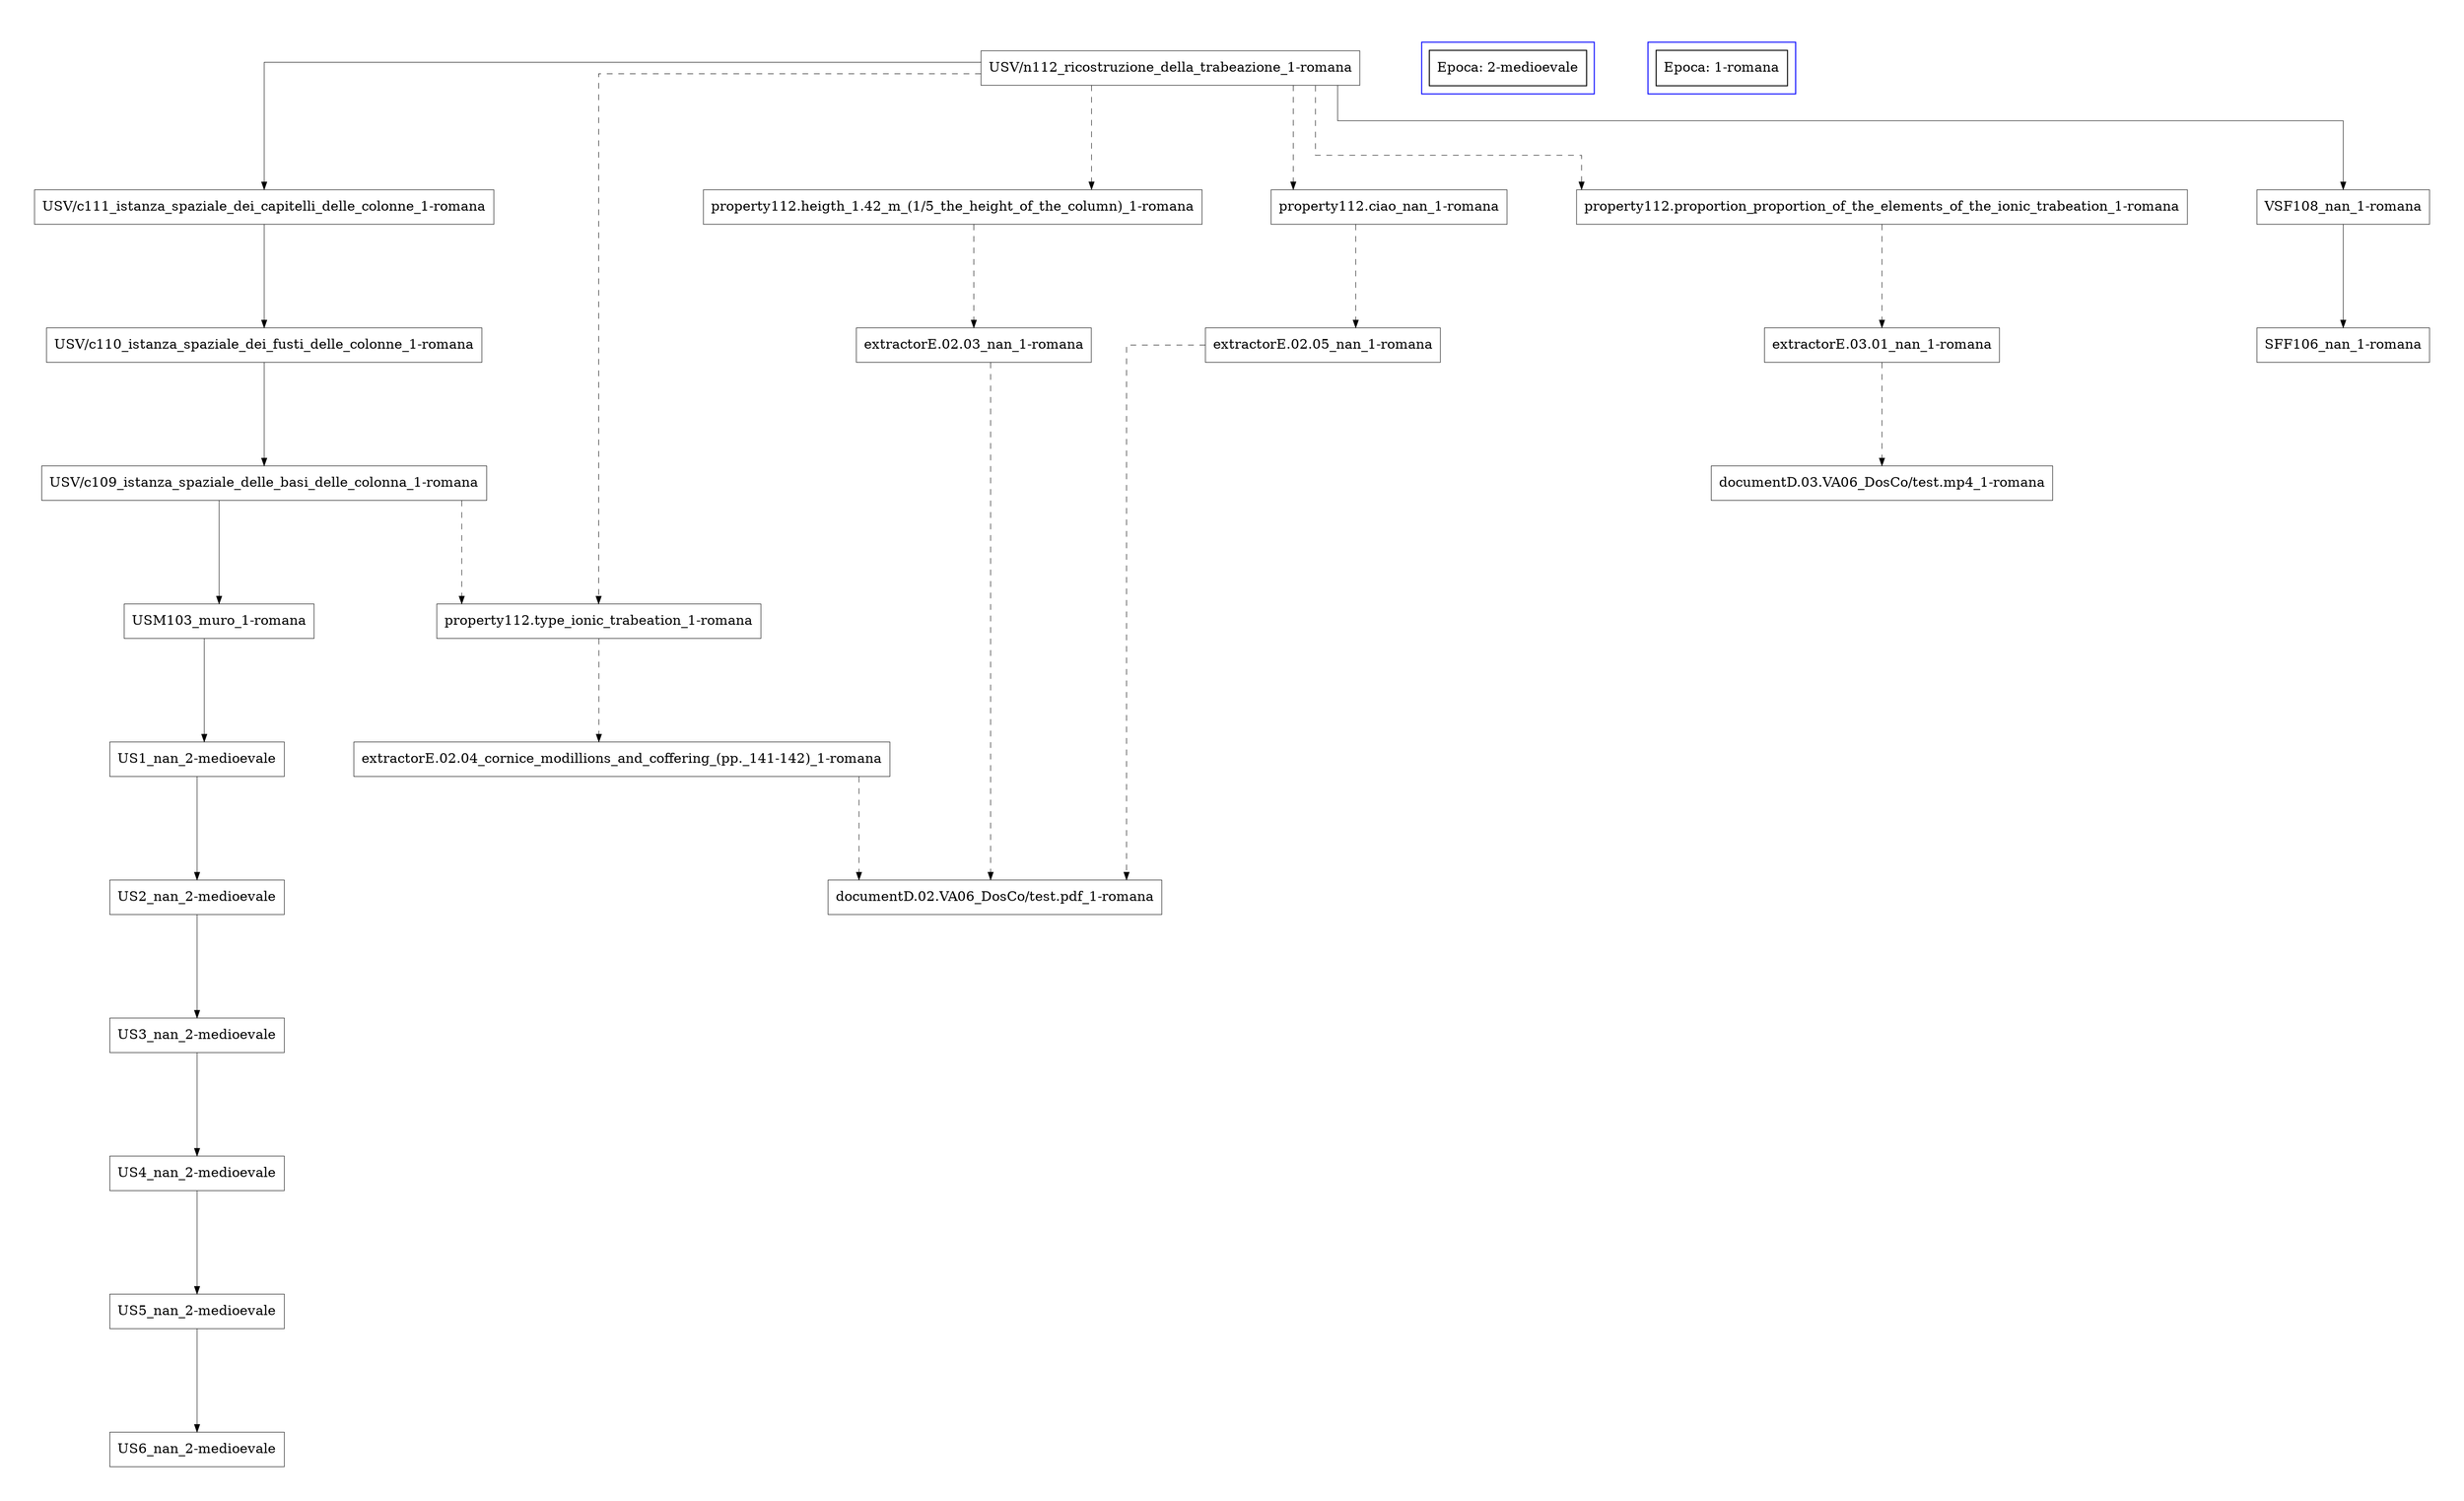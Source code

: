 digraph {
	graph [bb="0,0,2106.2,1493",
		compound=true,
		dpi=300,
		nodesep=1,
		pad=0.5,
		rankdir=TB,
		ranksep=1.5,
		splines=ortho
	];
	node [label="\N"];
	subgraph main2 {
		node [color=black,
			fillcolor=white,
			penwidth=.5,
			shape=box,
			style=filled
		];
		edge [arrowhead=normal,
			arrowsize=.8,
			penwidth=.5,
			style=dashed
		];
		"USV/c109_istanza_spaziale_delle_basi_delle_colonna_1-romana"	[height=0.5,
			pos="1103.5,1026",
			width=5.2535];
		"property112.type_ionic_trabeation_1-romana"	[height=0.5,
			pos="800.5,882",
			width=3.7326];
		"USV/c109_istanza_spaziale_delle_basi_delle_colonna_1-romana" -> "property112.type_ionic_trabeation_1-romana"	[pos="e,924.62,900.09 924.62,1007.8 924.62,1007.8 924.62,908.09 924.62,908.09"];
		"extractorE.02.04_cornice_modillions_and_coffering_(pp._141-142)_1-romana"	[height=0.5,
			pos="787.5,738",
			width=6.3264];
		"property112.type_ionic_trabeation_1-romana" -> "extractorE.02.04_cornice_modillions_and_coffering_(pp._141-142)_1-romana"	[pos="e,800.5,756.09 800.5,863.76 800.5,863.76 800.5,764.09 800.5,764.09"];
		"USV/n112_ricostruzione_della_trabeazione_1-romana"	[height=0.5,
			pos="951.5,1458.5",
			width=4.4097];
		"USV/n112_ricostruzione_della_trabeazione_1-romana" -> "property112.type_ionic_trabeation_1-romana"	[pos="e,880.03,900.5 880.03,1440.3 880.03,1440.3 880.03,908.5 880.03,908.5"];
		"property112.heigth_1.42_m_(1/5_the_height_of_the_column)_1-romana"	[height=0.5,
			pos="210.5,1314",
			width=5.8472];
		"USV/n112_ricostruzione_della_trabeazione_1-romana" -> "property112.heigth_1.42_m_(1/5_the_height_of_the_column)_1-romana"	[pos="e,412.94,1332.2 821.84,1440.2 821.84,1418.7 821.84,1386 821.84,1386 821.84,1386 412.94,1386 412.94,1386 412.94,1386 412.94,1340.2 \
412.94,1340.2"];
		"property112.proportion_proportion_of_the_elements_of_the_ionic_trabeation_1-romana"	[height=0.5,
			pos="1627.5,1314",
			width=7.1493];
		"USV/n112_ricostruzione_della_trabeazione_1-romana" -> "property112.proportion_proportion_of_the_elements_of_the_ionic_trabeation_1-romana"	[pos="e,1627.5,1332.3 1110.4,1452 1310.2,1452 1627.5,1452 1627.5,1452 1627.5,1452 1627.5,1340.3 1627.5,1340.3"];
		"property112.ciao_nan_1-romana"	[height=0.5,
			pos="592.5,1314",
			width=2.7535];
		"USV/n112_ricostruzione_della_trabeazione_1-romana" -> "property112.ciao_nan_1-romana"	[pos="e,692.05,1314 850.94,1440.2 850.94,1401.3 850.94,1314 850.94,1314 850.94,1314 700.05,1314 700.05,1314"];
		"extractorE.02.03_nan_1-romana"	[height=0.5,
			pos="224.5,1170",
			width=2.7118];
		"property112.heigth_1.42_m_(1/5_the_height_of_the_column)_1-romana" -> "extractorE.02.03_nan_1-romana"	[pos="e,224.5,1188.1 224.5,1295.8 224.5,1295.8 224.5,1196.1 224.5,1196.1"];
		"extractorE.03.01_nan_1-romana"	[height=0.5,
			pos="1627.5,1170",
			width=2.7118];
		"property112.proportion_proportion_of_the_elements_of_the_ionic_trabeation_1-romana" -> "extractorE.03.01_nan_1-romana"	[pos="e,1627.5,1188.1 1627.5,1295.8 1627.5,1295.8 1627.5,1196.1 1627.5,1196.1"];
		"extractorE.02.05_nan_1-romana"	[height=0.5,
			pos="521.5,1170",
			width=2.7118];
		"property112.ciao_nan_1-romana" -> "extractorE.02.05_nan_1-romana"	[pos="e,556.25,1188.1 556.25,1295.8 556.25,1295.8 556.25,1196.1 556.25,1196.1"];
		"documentD.02.VA06_DosCo/test.pdf_1-romana"	[height=0.5,
			pos="450.5,594",
			width=4.0243];
		"extractorE.02.05_nan_1-romana" -> "documentD.02.VA06_DosCo/test.pdf_1-romana"	[pos="e,491.81,612.48 491.81,1151.8 491.81,1151.8 491.81,620.48 491.81,620.48"];
		"extractorE.02.03_nan_1-romana" -> "documentD.02.VA06_DosCo/test.pdf_1-romana"	[pos="e,313.88,612.48 313.88,1151.8 313.88,1151.8 313.88,620.48 313.88,620.48"];
		"documentD.03.VA06_DosCo/test.mp4_1-romana"	[height=0.5,
			pos="1627.5,1026",
			width=4.0972];
		"extractorE.03.01_nan_1-romana" -> "documentD.03.VA06_DosCo/test.mp4_1-romana"	[pos="e,1627.5,1044.1 1627.5,1151.8 1627.5,1151.8 1627.5,1052.1 1627.5,1052.1"];
		"extractorE.02.04_cornice_modillions_and_coffering_(pp._141-142)_1-romana" -> "documentD.02.VA06_DosCo/test.pdf_1-romana"	[pos="e,577.56,612.09 577.56,719.76 577.56,719.76 577.56,620.09 577.56,620.09"];
	}
	subgraph main1 {
		node [color=black,
			fillcolor=white,
			penwidth=.5,
			shape=box,
			style=filled
		];
		edge [arrowhead=none,
			arrowsize=.8,
			penwidth=.5,
			style=solid
		];
	}
	subgraph main {
		graph [rankdir=TB];
		node [color=black,
			fillcolor=white,
			penwidth=.5,
			shape=box,
			style=filled
		];
		edge [arrowhead=normal,
			arrowsize=.8,
			penwidth=.5,
			style=solid
		];
		"USV/c109_istanza_spaziale_delle_basi_delle_colonna_1-romana";
		"USM103_muro_1-romana"	[height=0.5,
			pos="1138.5,882",
			width=2.2639];
		"USV/c109_istanza_spaziale_delle_basi_delle_colonna_1-romana" -> "USM103_muro_1-romana"	[pos="e,1138.5,900.09 1138.5,1007.8 1138.5,1007.8 1138.5,908.09 1138.5,908.09"];
		"USV/n112_ricostruzione_della_trabeazione_1-romana";
		"VSF108_nan_1-romana"	[height=0.5,
			pos="2031.5,1314",
			width=2.0764];
		"USV/n112_ricostruzione_della_trabeazione_1-romana" -> "VSF108_nan_1-romana"	[pos="e,2031.5,1332.4 1110.6,1464 1410.9,1464 2031.5,1464 2031.5,1464 2031.5,1464 2031.5,1340.4 2031.5,1340.4"];
		"USV/c111_istanza_spaziale_dei_capitelli_delle_colonne_1-romana"	[height=0.5,
			pos="1103.5,1314",
			width=5.3993];
		"USV/n112_ricostruzione_della_trabeazione_1-romana" -> "USV/c111_istanza_spaziale_dei_capitelli_delle_colonne_1-romana"	[pos="e,1009.7,1332.2 1009.7,1440.2 1009.7,1440.2 1009.7,1340.2 1009.7,1340.2"];
		"SFF106_nan_1-romana"	[height=0.5,
			pos="2031.5,1170",
			width=2.0556];
		"VSF108_nan_1-romana" -> "SFF106_nan_1-romana"	[pos="e,2031.5,1188.1 2031.5,1295.8 2031.5,1295.8 2031.5,1196.1 2031.5,1196.1"];
		"US1_nan_2-medioevale"	[height=0.5,
			pos="1161.5,738",
			width=2.066];
		"USM103_muro_1-romana" -> "US1_nan_2-medioevale"	[pos="e,1153.6,756.09 1153.6,863.76 1153.6,863.76 1153.6,764.09 1153.6,764.09"];
		"USV/c110_istanza_spaziale_dei_fusti_delle_colonne_1-romana"	[height=0.5,
			pos="1103.5,1170",
			width=5.1493];
		"USV/c110_istanza_spaziale_dei_fusti_delle_colonne_1-romana" -> "USV/c109_istanza_spaziale_delle_basi_delle_colonna_1-romana"	[pos="e,1103.5,1044.1 1103.5,1151.8 1103.5,1151.8 1103.5,1052.1 1103.5,1052.1"];
		"USV/c111_istanza_spaziale_dei_capitelli_delle_colonne_1-romana" -> "USV/c110_istanza_spaziale_dei_fusti_delle_colonne_1-romana"	[pos="e,1103.5,1188.1 1103.5,1295.8 1103.5,1295.8 1103.5,1196.1 1103.5,1196.1"];
		"US2_nan_2-medioevale"	[height=0.5,
			pos="1161.5,594",
			width=2.066];
		"US1_nan_2-medioevale" -> "US2_nan_2-medioevale"	[pos="e,1161.5,612.09 1161.5,719.76 1161.5,719.76 1161.5,620.09 1161.5,620.09"];
		"US3_nan_2-medioevale"	[height=0.5,
			pos="1161.5,450",
			width=2.066];
		"US2_nan_2-medioevale" -> "US3_nan_2-medioevale"	[pos="e,1161.5,468.09 1161.5,575.76 1161.5,575.76 1161.5,476.09 1161.5,476.09"];
		"US4_nan_2-medioevale"	[height=0.5,
			pos="1161.5,306",
			width=2.066];
		"US3_nan_2-medioevale" -> "US4_nan_2-medioevale"	[pos="e,1161.5,324.09 1161.5,431.76 1161.5,431.76 1161.5,332.09 1161.5,332.09"];
		"US5_nan_2-medioevale"	[height=0.5,
			pos="1161.5,162",
			width=2.066];
		"US4_nan_2-medioevale" -> "US5_nan_2-medioevale"	[pos="e,1161.5,180.09 1161.5,287.76 1161.5,287.76 1161.5,188.09 1161.5,188.09"];
		"US6_nan_2-medioevale"	[height=0.5,
			pos="1161.5,18",
			width=2.066];
		"US5_nan_2-medioevale" -> "US6_nan_2-medioevale"	[pos="e,1161.5,36.09 1161.5,143.76 1161.5,143.76 1161.5,44.09 1161.5,44.09"];
	}
	subgraph cluster1 {
		graph [bb="580.5,1432,728.5,1485",
			color=blue
		];
		node [fillcolor=white,
			gradientangle=90,
			label="Epoca: 2-medioevale",
			shape=record,
			style=filled
		];
		"Epoca: 2-medioevale"	[height=0.51389,
			pos="654.5,1458.5",
			rects="588.38,1440.5,720.62,1476.5",
			width=1.8368];
	}
	subgraph cluster0 {
		graph [bb="396.5,1432,524.5,1485",
			color=blue
		];
		node [fillcolor=white,
			gradientangle=90,
			label="Epoca: 1-romana",
			shape=record,
			style=filled
		];
		"Epoca: 1-romana"	[height=0.51389,
			pos="460.5,1458.5",
			rects="404.88,1440.5,516.12,1476.5",
			width=1.5451];
	}
}
